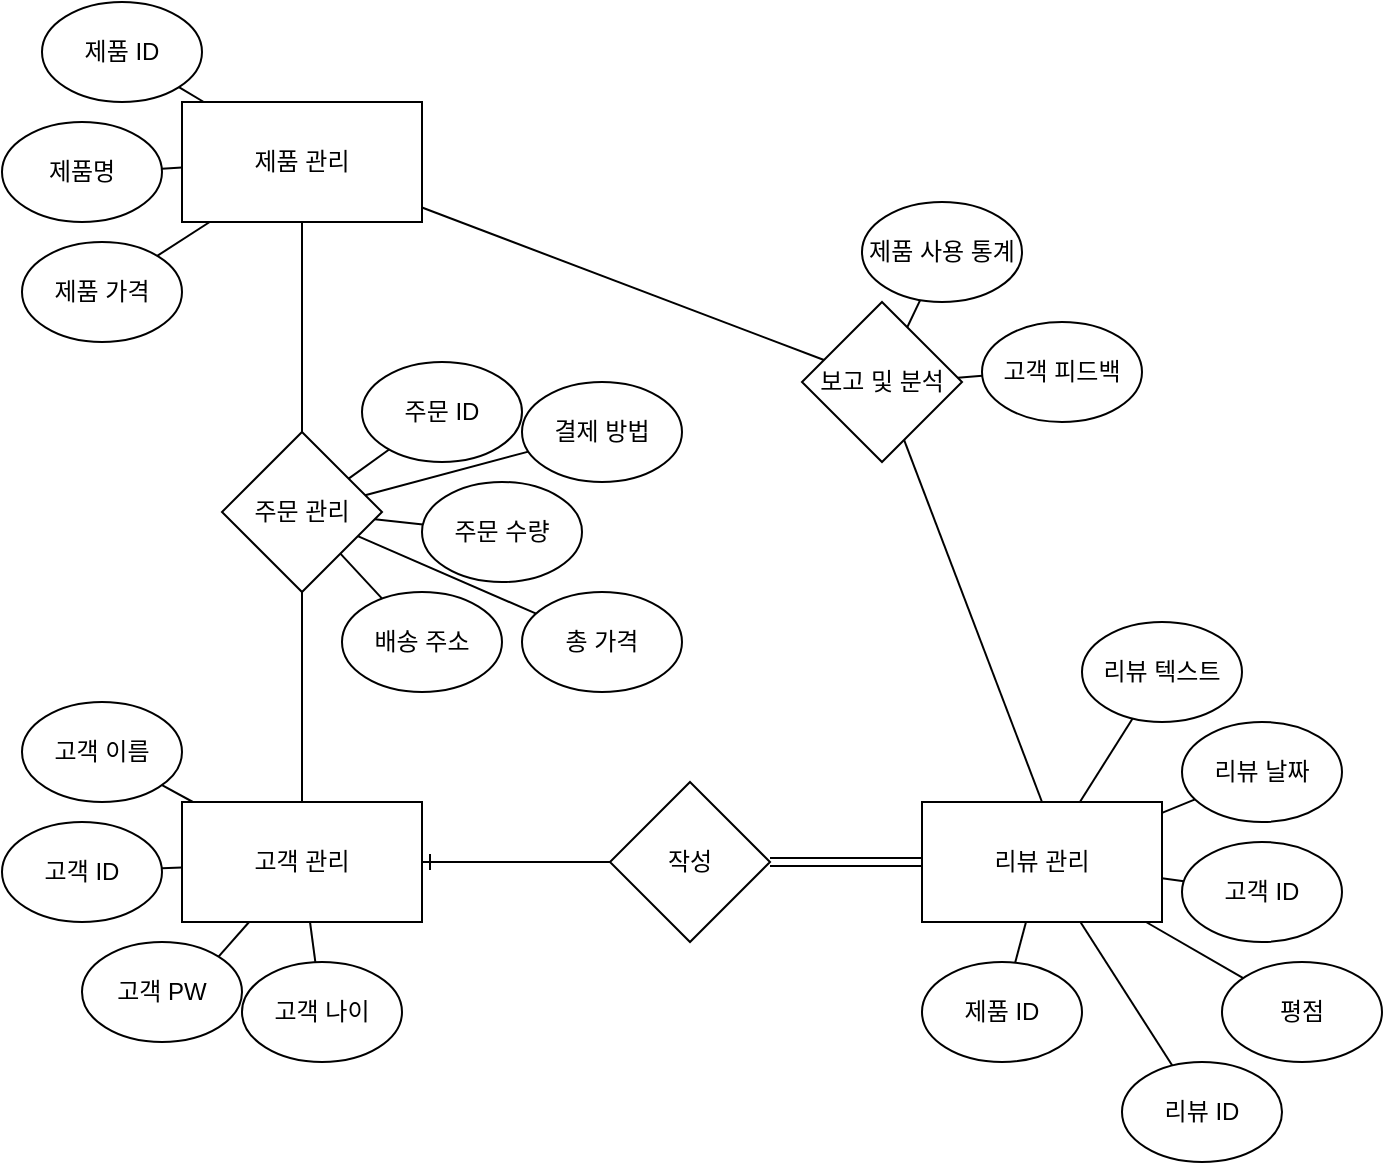 <mxfile version="21.2.9" type="github">
  <diagram name="페이지-1" id="I0X-XL46i2vq7MJgRz23">
    <mxGraphModel dx="1006" dy="559" grid="1" gridSize="10" guides="1" tooltips="1" connect="1" arrows="1" fold="1" page="1" pageScale="1" pageWidth="827" pageHeight="1169" math="0" shadow="0">
      <root>
        <mxCell id="0" />
        <mxCell id="1" parent="0" />
        <mxCell id="QFTJO6hWE16CWzXZC9yU-1" value="고객 관리" style="rounded=0;whiteSpace=wrap;html=1;" parent="1" vertex="1">
          <mxGeometry x="160" y="430" width="120" height="60" as="geometry" />
        </mxCell>
        <mxCell id="QFTJO6hWE16CWzXZC9yU-2" value="제품 관리" style="rounded=0;whiteSpace=wrap;html=1;" parent="1" vertex="1">
          <mxGeometry x="160" y="80" width="120" height="60" as="geometry" />
        </mxCell>
        <mxCell id="QFTJO6hWE16CWzXZC9yU-3" value="주문 관리" style="rhombus;whiteSpace=wrap;html=1;" parent="1" vertex="1">
          <mxGeometry x="180" y="245" width="80" height="80" as="geometry" />
        </mxCell>
        <mxCell id="QFTJO6hWE16CWzXZC9yU-5" value="제품 ID" style="ellipse;whiteSpace=wrap;html=1;" parent="1" vertex="1">
          <mxGeometry x="90" y="30" width="80" height="50" as="geometry" />
        </mxCell>
        <mxCell id="QFTJO6hWE16CWzXZC9yU-6" value="제품명" style="ellipse;whiteSpace=wrap;html=1;" parent="1" vertex="1">
          <mxGeometry x="70" y="90" width="80" height="50" as="geometry" />
        </mxCell>
        <mxCell id="QFTJO6hWE16CWzXZC9yU-7" value="제품 가격" style="ellipse;whiteSpace=wrap;html=1;" parent="1" vertex="1">
          <mxGeometry x="80" y="150" width="80" height="50" as="geometry" />
        </mxCell>
        <mxCell id="QFTJO6hWE16CWzXZC9yU-8" value="주문 ID" style="ellipse;whiteSpace=wrap;html=1;" parent="1" vertex="1">
          <mxGeometry x="250" y="210" width="80" height="50" as="geometry" />
        </mxCell>
        <mxCell id="QFTJO6hWE16CWzXZC9yU-9" value="주문 수량" style="ellipse;whiteSpace=wrap;html=1;" parent="1" vertex="1">
          <mxGeometry x="280" y="270" width="80" height="50" as="geometry" />
        </mxCell>
        <mxCell id="QFTJO6hWE16CWzXZC9yU-11" value="배송 주소" style="ellipse;whiteSpace=wrap;html=1;" parent="1" vertex="1">
          <mxGeometry x="240" y="325" width="80" height="50" as="geometry" />
        </mxCell>
        <mxCell id="QFTJO6hWE16CWzXZC9yU-12" value="결제 방법" style="ellipse;whiteSpace=wrap;html=1;" parent="1" vertex="1">
          <mxGeometry x="330" y="220" width="80" height="50" as="geometry" />
        </mxCell>
        <mxCell id="QFTJO6hWE16CWzXZC9yU-13" value="총 가격" style="ellipse;whiteSpace=wrap;html=1;" parent="1" vertex="1">
          <mxGeometry x="330" y="325" width="80" height="50" as="geometry" />
        </mxCell>
        <mxCell id="QFTJO6hWE16CWzXZC9yU-14" value="고객&amp;nbsp;ID" style="ellipse;whiteSpace=wrap;html=1;" parent="1" vertex="1">
          <mxGeometry x="70" y="440" width="80" height="50" as="geometry" />
        </mxCell>
        <mxCell id="QFTJO6hWE16CWzXZC9yU-15" value="고객&amp;nbsp;PW" style="ellipse;whiteSpace=wrap;html=1;" parent="1" vertex="1">
          <mxGeometry x="110" y="500" width="80" height="50" as="geometry" />
        </mxCell>
        <mxCell id="QFTJO6hWE16CWzXZC9yU-16" value="고객&amp;nbsp;이름" style="ellipse;whiteSpace=wrap;html=1;" parent="1" vertex="1">
          <mxGeometry x="80" y="380" width="80" height="50" as="geometry" />
        </mxCell>
        <mxCell id="QFTJO6hWE16CWzXZC9yU-17" value="고객&amp;nbsp;나이" style="ellipse;whiteSpace=wrap;html=1;" parent="1" vertex="1">
          <mxGeometry x="190" y="510" width="80" height="50" as="geometry" />
        </mxCell>
        <mxCell id="QFTJO6hWE16CWzXZC9yU-19" value="리뷰 관리" style="rounded=0;whiteSpace=wrap;html=1;" parent="1" vertex="1">
          <mxGeometry x="530" y="430" width="120" height="60" as="geometry" />
        </mxCell>
        <mxCell id="QFTJO6hWE16CWzXZC9yU-20" value="리뷰 ID" style="ellipse;whiteSpace=wrap;html=1;" parent="1" vertex="1">
          <mxGeometry x="630" y="560" width="80" height="50" as="geometry" />
        </mxCell>
        <mxCell id="QFTJO6hWE16CWzXZC9yU-21" value="제품 ID" style="ellipse;whiteSpace=wrap;html=1;" parent="1" vertex="1">
          <mxGeometry x="530" y="510" width="80" height="50" as="geometry" />
        </mxCell>
        <mxCell id="QFTJO6hWE16CWzXZC9yU-22" value="고객 ID" style="ellipse;whiteSpace=wrap;html=1;" parent="1" vertex="1">
          <mxGeometry x="660" y="450" width="80" height="50" as="geometry" />
        </mxCell>
        <mxCell id="QFTJO6hWE16CWzXZC9yU-23" value="평점" style="ellipse;whiteSpace=wrap;html=1;" parent="1" vertex="1">
          <mxGeometry x="680" y="510" width="80" height="50" as="geometry" />
        </mxCell>
        <mxCell id="QFTJO6hWE16CWzXZC9yU-24" value="리뷰 텍스트" style="ellipse;whiteSpace=wrap;html=1;" parent="1" vertex="1">
          <mxGeometry x="610" y="340" width="80" height="50" as="geometry" />
        </mxCell>
        <mxCell id="QFTJO6hWE16CWzXZC9yU-25" value="리뷰 날짜" style="ellipse;whiteSpace=wrap;html=1;" parent="1" vertex="1">
          <mxGeometry x="660" y="390" width="80" height="50" as="geometry" />
        </mxCell>
        <mxCell id="QFTJO6hWE16CWzXZC9yU-26" value="" style="endArrow=none;html=1;rounded=0;shape=link;" parent="1" source="QFTJO6hWE16CWzXZC9yU-27" target="QFTJO6hWE16CWzXZC9yU-19" edge="1">
          <mxGeometry width="50" height="50" relative="1" as="geometry">
            <mxPoint x="500" y="460" as="sourcePoint" />
            <mxPoint x="380" y="400" as="targetPoint" />
          </mxGeometry>
        </mxCell>
        <mxCell id="QFTJO6hWE16CWzXZC9yU-27" value="작성" style="rhombus;whiteSpace=wrap;html=1;" parent="1" vertex="1">
          <mxGeometry x="374" y="420" width="80" height="80" as="geometry" />
        </mxCell>
        <mxCell id="QFTJO6hWE16CWzXZC9yU-28" value="" style="endArrow=none;html=1;rounded=0;startArrow=ERone;startFill=0;" parent="1" source="QFTJO6hWE16CWzXZC9yU-1" target="QFTJO6hWE16CWzXZC9yU-27" edge="1">
          <mxGeometry width="50" height="50" relative="1" as="geometry">
            <mxPoint x="270" y="470" as="sourcePoint" />
            <mxPoint x="370" y="469.5" as="targetPoint" />
          </mxGeometry>
        </mxCell>
        <mxCell id="QFTJO6hWE16CWzXZC9yU-29" value="보고 및 분석" style="rhombus;whiteSpace=wrap;html=1;" parent="1" vertex="1">
          <mxGeometry x="470" y="180" width="80" height="80" as="geometry" />
        </mxCell>
        <mxCell id="QFTJO6hWE16CWzXZC9yU-30" value="" style="endArrow=none;html=1;rounded=0;entryX=0.5;entryY=0;entryDx=0;entryDy=0;" parent="1" source="QFTJO6hWE16CWzXZC9yU-29" target="QFTJO6hWE16CWzXZC9yU-19" edge="1">
          <mxGeometry width="50" height="50" relative="1" as="geometry">
            <mxPoint x="530" y="279" as="sourcePoint" />
            <mxPoint x="636" y="279" as="targetPoint" />
          </mxGeometry>
        </mxCell>
        <mxCell id="QFTJO6hWE16CWzXZC9yU-31" value="" style="endArrow=none;html=1;rounded=0;" parent="1" source="QFTJO6hWE16CWzXZC9yU-2" target="QFTJO6hWE16CWzXZC9yU-29" edge="1">
          <mxGeometry width="50" height="50" relative="1" as="geometry">
            <mxPoint x="310" y="150" as="sourcePoint" />
            <mxPoint x="580" y="490" as="targetPoint" />
          </mxGeometry>
        </mxCell>
        <mxCell id="QFTJO6hWE16CWzXZC9yU-32" value="" style="endArrow=none;html=1;rounded=0;" parent="1" source="QFTJO6hWE16CWzXZC9yU-2" target="QFTJO6hWE16CWzXZC9yU-3" edge="1">
          <mxGeometry width="50" height="50" relative="1" as="geometry">
            <mxPoint x="173" y="120" as="sourcePoint" />
            <mxPoint x="414" y="215" as="targetPoint" />
          </mxGeometry>
        </mxCell>
        <mxCell id="QFTJO6hWE16CWzXZC9yU-33" value="" style="endArrow=none;html=1;rounded=0;" parent="1" source="QFTJO6hWE16CWzXZC9yU-3" target="QFTJO6hWE16CWzXZC9yU-1" edge="1">
          <mxGeometry width="50" height="50" relative="1" as="geometry">
            <mxPoint x="230" y="150" as="sourcePoint" />
            <mxPoint x="230" y="290" as="targetPoint" />
          </mxGeometry>
        </mxCell>
        <mxCell id="QFTJO6hWE16CWzXZC9yU-34" value="제품 사용 통계" style="ellipse;whiteSpace=wrap;html=1;" parent="1" vertex="1">
          <mxGeometry x="500" y="130" width="80" height="50" as="geometry" />
        </mxCell>
        <mxCell id="QFTJO6hWE16CWzXZC9yU-35" value="고객 피드백" style="ellipse;whiteSpace=wrap;html=1;" parent="1" vertex="1">
          <mxGeometry x="560" y="190" width="80" height="50" as="geometry" />
        </mxCell>
        <mxCell id="QFTJO6hWE16CWzXZC9yU-37" value="" style="endArrow=none;html=1;rounded=0;" parent="1" source="QFTJO6hWE16CWzXZC9yU-5" target="QFTJO6hWE16CWzXZC9yU-2" edge="1">
          <mxGeometry width="50" height="50" relative="1" as="geometry">
            <mxPoint x="230" y="150" as="sourcePoint" />
            <mxPoint x="230" y="255" as="targetPoint" />
          </mxGeometry>
        </mxCell>
        <mxCell id="QFTJO6hWE16CWzXZC9yU-38" value="" style="endArrow=none;html=1;rounded=0;" parent="1" source="QFTJO6hWE16CWzXZC9yU-6" target="QFTJO6hWE16CWzXZC9yU-2" edge="1">
          <mxGeometry width="50" height="50" relative="1" as="geometry">
            <mxPoint x="240" y="160" as="sourcePoint" />
            <mxPoint x="240" y="265" as="targetPoint" />
          </mxGeometry>
        </mxCell>
        <mxCell id="QFTJO6hWE16CWzXZC9yU-39" value="" style="endArrow=none;html=1;rounded=0;" parent="1" source="QFTJO6hWE16CWzXZC9yU-7" target="QFTJO6hWE16CWzXZC9yU-2" edge="1">
          <mxGeometry width="50" height="50" relative="1" as="geometry">
            <mxPoint x="250" y="170" as="sourcePoint" />
            <mxPoint x="250" y="275" as="targetPoint" />
          </mxGeometry>
        </mxCell>
        <mxCell id="QFTJO6hWE16CWzXZC9yU-40" value="" style="endArrow=none;html=1;rounded=0;" parent="1" source="QFTJO6hWE16CWzXZC9yU-8" target="QFTJO6hWE16CWzXZC9yU-3" edge="1">
          <mxGeometry width="50" height="50" relative="1" as="geometry">
            <mxPoint x="260" y="180" as="sourcePoint" />
            <mxPoint x="260" y="285" as="targetPoint" />
          </mxGeometry>
        </mxCell>
        <mxCell id="QFTJO6hWE16CWzXZC9yU-41" value="" style="endArrow=none;html=1;rounded=0;" parent="1" source="QFTJO6hWE16CWzXZC9yU-9" target="QFTJO6hWE16CWzXZC9yU-3" edge="1">
          <mxGeometry width="50" height="50" relative="1" as="geometry">
            <mxPoint x="270" y="190" as="sourcePoint" />
            <mxPoint x="270" y="295" as="targetPoint" />
          </mxGeometry>
        </mxCell>
        <mxCell id="QFTJO6hWE16CWzXZC9yU-42" value="" style="endArrow=none;html=1;rounded=0;" parent="1" source="QFTJO6hWE16CWzXZC9yU-11" target="QFTJO6hWE16CWzXZC9yU-3" edge="1">
          <mxGeometry width="50" height="50" relative="1" as="geometry">
            <mxPoint x="290" y="400" as="sourcePoint" />
            <mxPoint x="280" y="305" as="targetPoint" />
          </mxGeometry>
        </mxCell>
        <mxCell id="QFTJO6hWE16CWzXZC9yU-43" value="" style="endArrow=none;html=1;rounded=0;" parent="1" source="QFTJO6hWE16CWzXZC9yU-12" target="QFTJO6hWE16CWzXZC9yU-3" edge="1">
          <mxGeometry width="50" height="50" relative="1" as="geometry">
            <mxPoint x="290" y="210" as="sourcePoint" />
            <mxPoint x="290" y="315" as="targetPoint" />
          </mxGeometry>
        </mxCell>
        <mxCell id="QFTJO6hWE16CWzXZC9yU-44" value="" style="endArrow=none;html=1;rounded=0;" parent="1" source="QFTJO6hWE16CWzXZC9yU-13" target="QFTJO6hWE16CWzXZC9yU-3" edge="1">
          <mxGeometry width="50" height="50" relative="1" as="geometry">
            <mxPoint x="300" y="220" as="sourcePoint" />
            <mxPoint x="300" y="325" as="targetPoint" />
          </mxGeometry>
        </mxCell>
        <mxCell id="QFTJO6hWE16CWzXZC9yU-45" value="" style="endArrow=none;html=1;rounded=0;" parent="1" source="QFTJO6hWE16CWzXZC9yU-1" target="QFTJO6hWE16CWzXZC9yU-16" edge="1">
          <mxGeometry width="50" height="50" relative="1" as="geometry">
            <mxPoint x="310" y="230" as="sourcePoint" />
            <mxPoint x="310" y="335" as="targetPoint" />
          </mxGeometry>
        </mxCell>
        <mxCell id="QFTJO6hWE16CWzXZC9yU-46" value="" style="endArrow=none;html=1;rounded=0;" parent="1" source="QFTJO6hWE16CWzXZC9yU-1" target="QFTJO6hWE16CWzXZC9yU-14" edge="1">
          <mxGeometry width="50" height="50" relative="1" as="geometry">
            <mxPoint x="320" y="240" as="sourcePoint" />
            <mxPoint x="320" y="345" as="targetPoint" />
          </mxGeometry>
        </mxCell>
        <mxCell id="QFTJO6hWE16CWzXZC9yU-47" value="" style="endArrow=none;html=1;rounded=0;entryX=1;entryY=0;entryDx=0;entryDy=0;" parent="1" source="QFTJO6hWE16CWzXZC9yU-1" target="QFTJO6hWE16CWzXZC9yU-15" edge="1">
          <mxGeometry width="50" height="50" relative="1" as="geometry">
            <mxPoint x="330" y="250" as="sourcePoint" />
            <mxPoint x="330" y="355" as="targetPoint" />
          </mxGeometry>
        </mxCell>
        <mxCell id="QFTJO6hWE16CWzXZC9yU-48" value="" style="endArrow=none;html=1;rounded=0;" parent="1" source="QFTJO6hWE16CWzXZC9yU-1" target="QFTJO6hWE16CWzXZC9yU-17" edge="1">
          <mxGeometry width="50" height="50" relative="1" as="geometry">
            <mxPoint x="340" y="260" as="sourcePoint" />
            <mxPoint x="340" y="365" as="targetPoint" />
          </mxGeometry>
        </mxCell>
        <mxCell id="QFTJO6hWE16CWzXZC9yU-49" value="" style="endArrow=none;html=1;rounded=0;" parent="1" source="QFTJO6hWE16CWzXZC9yU-34" target="QFTJO6hWE16CWzXZC9yU-29" edge="1">
          <mxGeometry width="50" height="50" relative="1" as="geometry">
            <mxPoint x="350" y="270" as="sourcePoint" />
            <mxPoint x="350" y="375" as="targetPoint" />
          </mxGeometry>
        </mxCell>
        <mxCell id="QFTJO6hWE16CWzXZC9yU-50" value="" style="endArrow=none;html=1;rounded=0;" parent="1" source="QFTJO6hWE16CWzXZC9yU-35" target="QFTJO6hWE16CWzXZC9yU-29" edge="1">
          <mxGeometry width="50" height="50" relative="1" as="geometry">
            <mxPoint x="360" y="280" as="sourcePoint" />
            <mxPoint x="360" y="385" as="targetPoint" />
          </mxGeometry>
        </mxCell>
        <mxCell id="QFTJO6hWE16CWzXZC9yU-51" value="" style="endArrow=none;html=1;rounded=0;" parent="1" source="QFTJO6hWE16CWzXZC9yU-19" target="QFTJO6hWE16CWzXZC9yU-24" edge="1">
          <mxGeometry width="50" height="50" relative="1" as="geometry">
            <mxPoint x="370" y="290" as="sourcePoint" />
            <mxPoint x="370" y="395" as="targetPoint" />
          </mxGeometry>
        </mxCell>
        <mxCell id="QFTJO6hWE16CWzXZC9yU-52" value="" style="endArrow=none;html=1;rounded=0;" parent="1" source="QFTJO6hWE16CWzXZC9yU-19" target="QFTJO6hWE16CWzXZC9yU-25" edge="1">
          <mxGeometry width="50" height="50" relative="1" as="geometry">
            <mxPoint x="380" y="300" as="sourcePoint" />
            <mxPoint x="380" y="405" as="targetPoint" />
          </mxGeometry>
        </mxCell>
        <mxCell id="QFTJO6hWE16CWzXZC9yU-53" value="" style="endArrow=none;html=1;rounded=0;" parent="1" source="QFTJO6hWE16CWzXZC9yU-19" target="QFTJO6hWE16CWzXZC9yU-22" edge="1">
          <mxGeometry width="50" height="50" relative="1" as="geometry">
            <mxPoint x="390" y="310" as="sourcePoint" />
            <mxPoint x="390" y="415" as="targetPoint" />
          </mxGeometry>
        </mxCell>
        <mxCell id="QFTJO6hWE16CWzXZC9yU-54" value="" style="endArrow=none;html=1;rounded=0;" parent="1" source="QFTJO6hWE16CWzXZC9yU-19" target="QFTJO6hWE16CWzXZC9yU-23" edge="1">
          <mxGeometry width="50" height="50" relative="1" as="geometry">
            <mxPoint x="630" y="470" as="sourcePoint" />
            <mxPoint x="400" y="425" as="targetPoint" />
          </mxGeometry>
        </mxCell>
        <mxCell id="QFTJO6hWE16CWzXZC9yU-55" value="" style="endArrow=none;html=1;rounded=0;" parent="1" source="QFTJO6hWE16CWzXZC9yU-19" target="QFTJO6hWE16CWzXZC9yU-21" edge="1">
          <mxGeometry width="50" height="50" relative="1" as="geometry">
            <mxPoint x="410" y="330" as="sourcePoint" />
            <mxPoint x="410" y="435" as="targetPoint" />
          </mxGeometry>
        </mxCell>
        <mxCell id="QFTJO6hWE16CWzXZC9yU-56" value="" style="endArrow=none;html=1;rounded=0;" parent="1" source="QFTJO6hWE16CWzXZC9yU-19" target="QFTJO6hWE16CWzXZC9yU-20" edge="1">
          <mxGeometry width="50" height="50" relative="1" as="geometry">
            <mxPoint x="420" y="340" as="sourcePoint" />
            <mxPoint x="420" y="445" as="targetPoint" />
          </mxGeometry>
        </mxCell>
      </root>
    </mxGraphModel>
  </diagram>
</mxfile>
